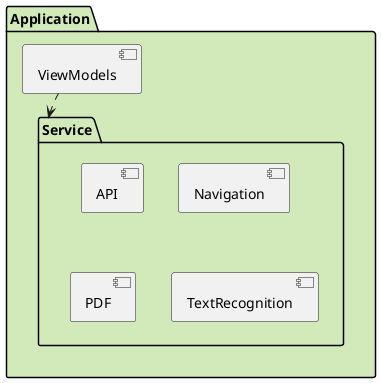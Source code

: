 @startuml Business Component
package "Application" #D2E9BA {
  
  package "Service" {
    [API] as api
    [Navigation] as navigation
    [PDF] as pdf
    [TextRecognition] as textRecognition
  }
  
  [ViewModels] as viewmodels
}

viewmodels ..> Service

@enduml